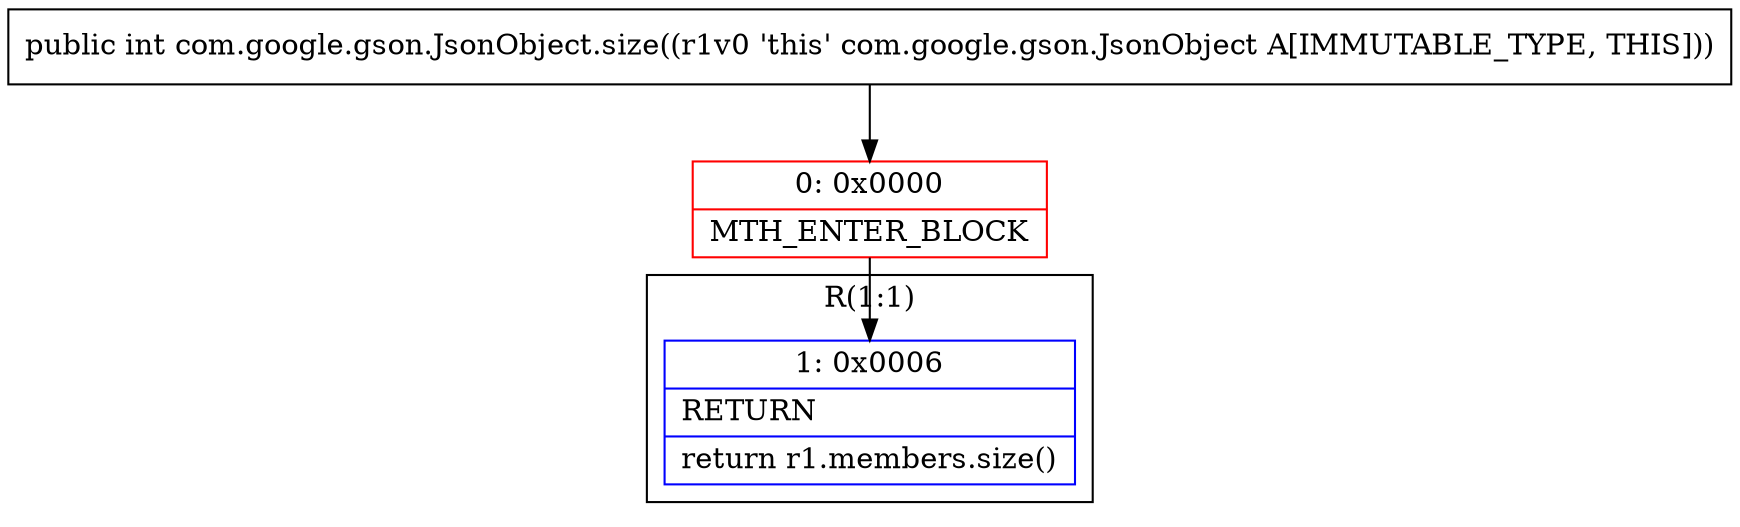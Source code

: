 digraph "CFG forcom.google.gson.JsonObject.size()I" {
subgraph cluster_Region_399458361 {
label = "R(1:1)";
node [shape=record,color=blue];
Node_1 [shape=record,label="{1\:\ 0x0006|RETURN\l|return r1.members.size()\l}"];
}
Node_0 [shape=record,color=red,label="{0\:\ 0x0000|MTH_ENTER_BLOCK\l}"];
MethodNode[shape=record,label="{public int com.google.gson.JsonObject.size((r1v0 'this' com.google.gson.JsonObject A[IMMUTABLE_TYPE, THIS])) }"];
MethodNode -> Node_0;
Node_0 -> Node_1;
}

